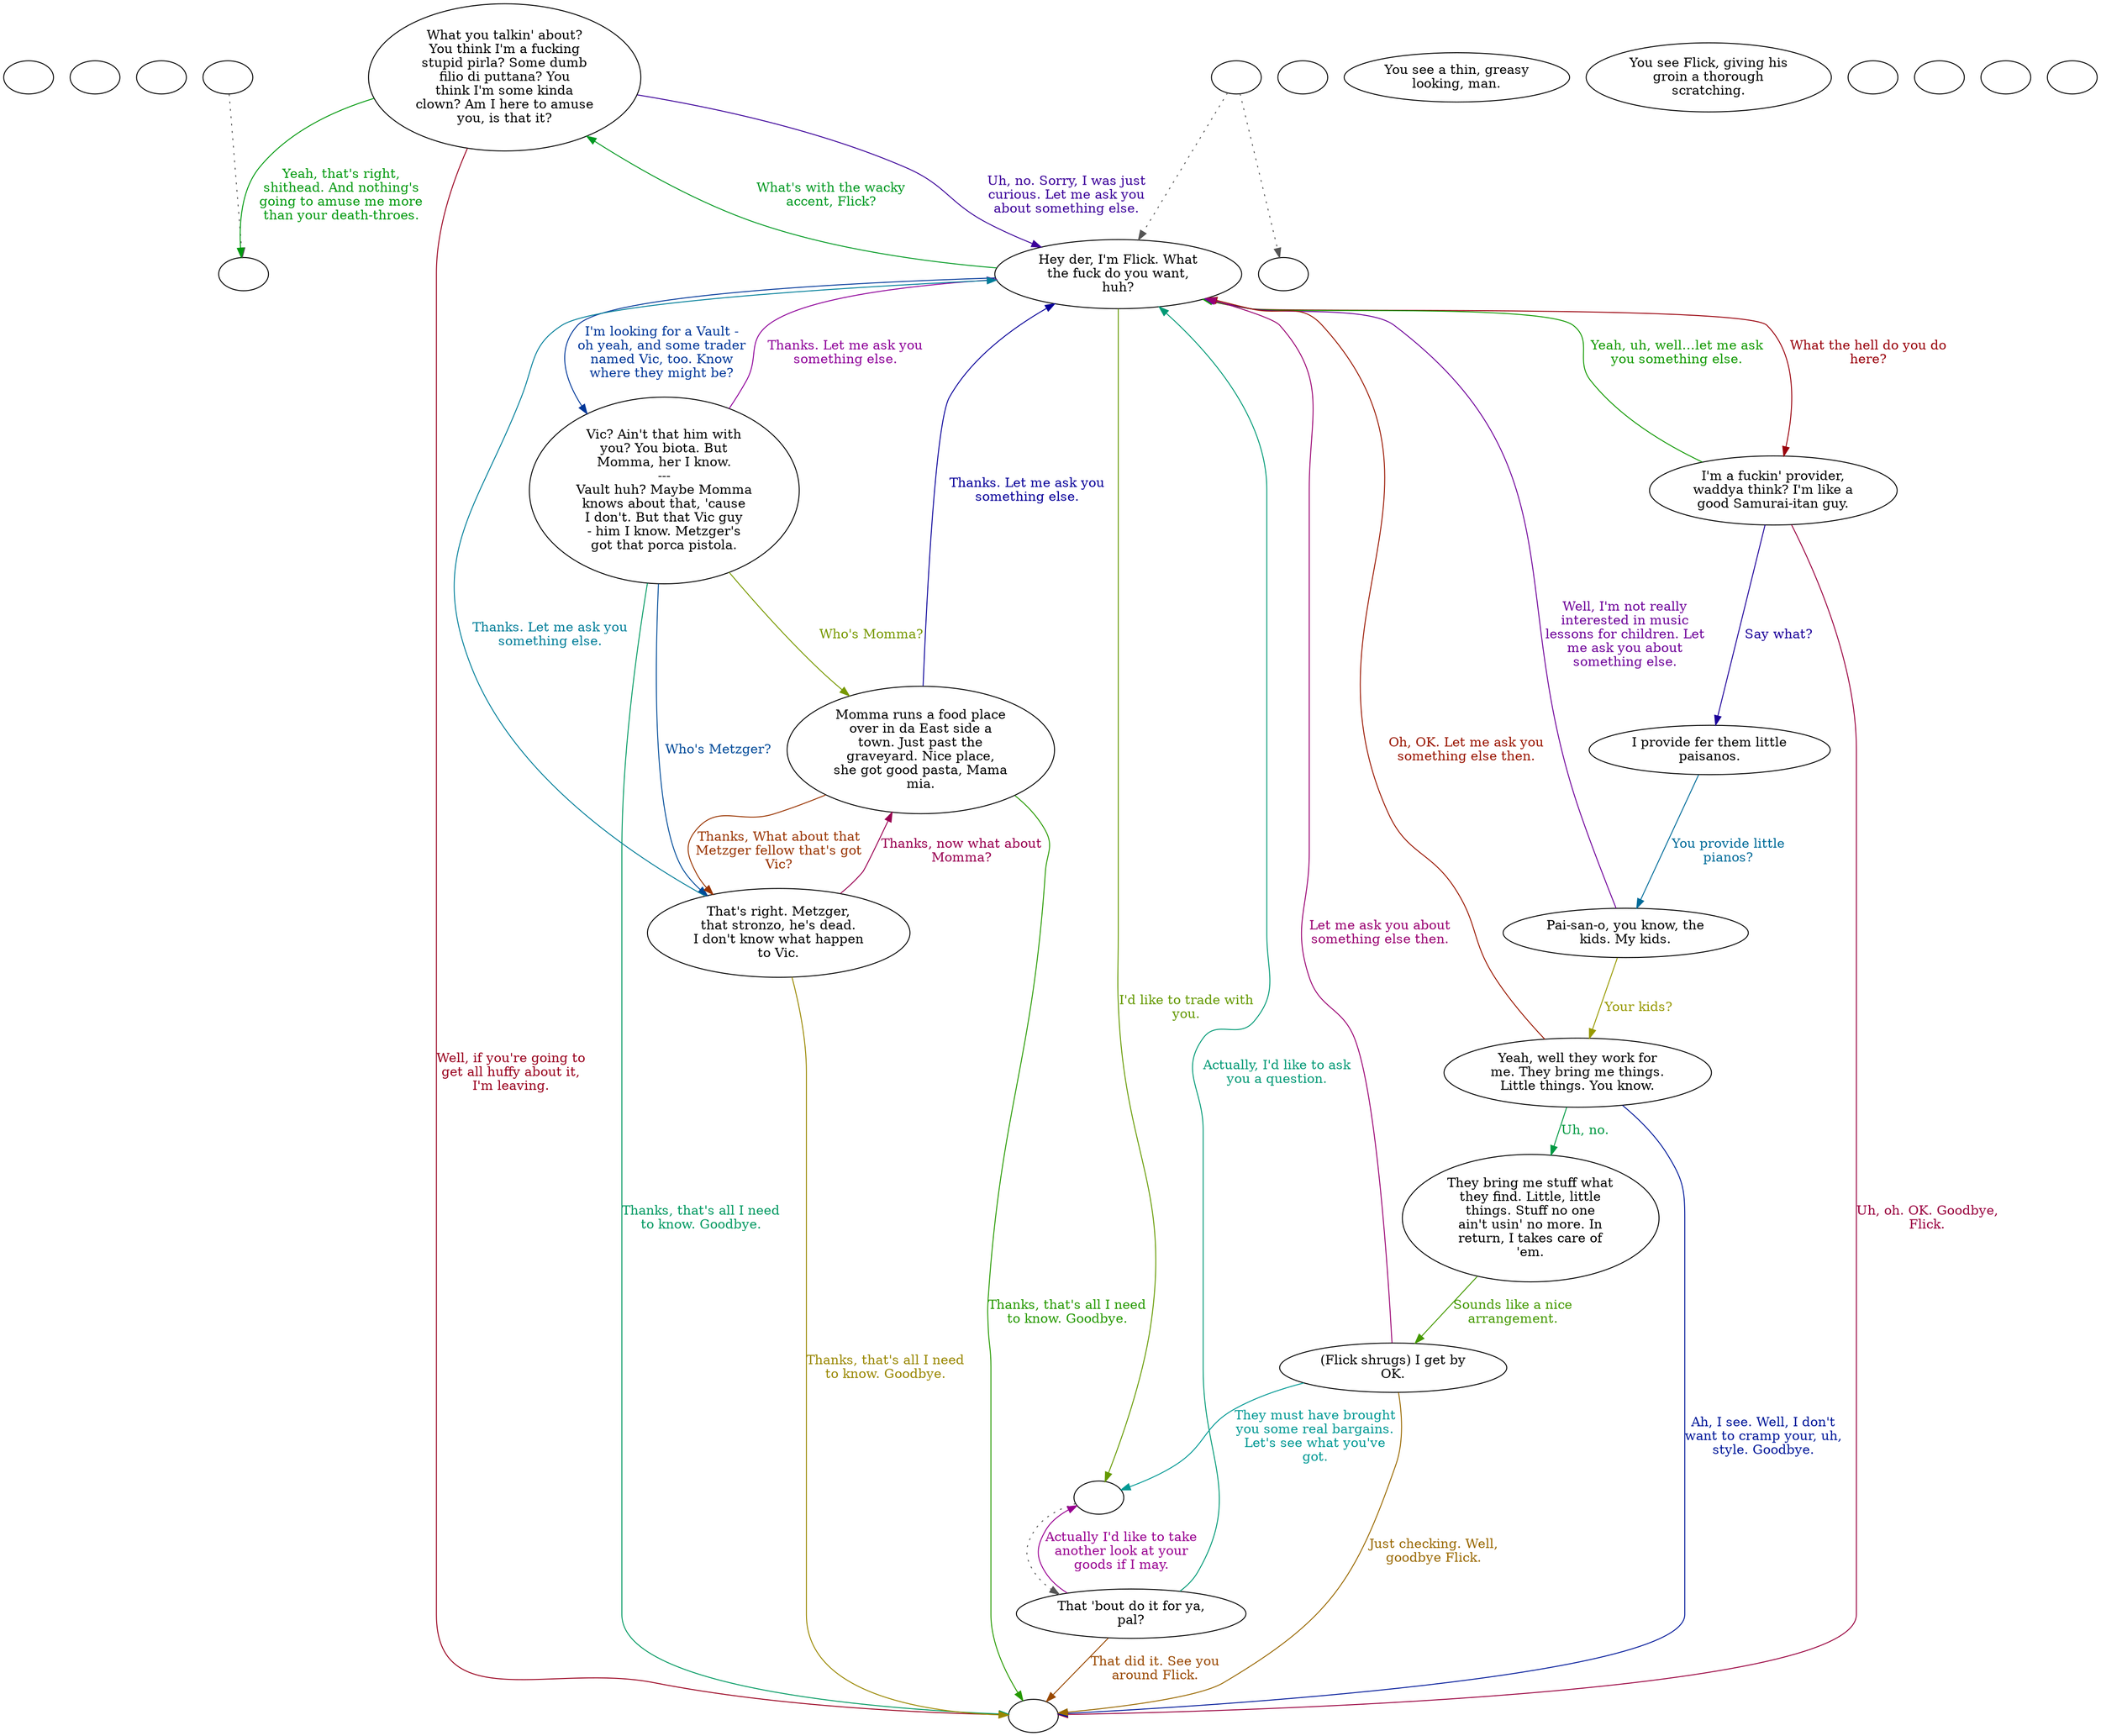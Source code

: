 digraph dcFlick {
  "checkPartyMembersNearDoor" [style=filled       fillcolor="#FFFFFF"       color="#000000"]
  "checkPartyMembersNearDoor" [label=""]
  "start" [style=filled       fillcolor="#FFFFFF"       color="#000000"]
  "start" [label=""]
  "critter_p_proc" [style=filled       fillcolor="#FFFFFF"       color="#000000"]
  "critter_p_proc" [label=""]
  "pickup_p_proc" [style=filled       fillcolor="#FFFFFF"       color="#000000"]
  "pickup_p_proc" -> "Node998" [style=dotted color="#555555"]
  "pickup_p_proc" [label=""]
  "talk_p_proc" [style=filled       fillcolor="#FFFFFF"       color="#000000"]
  "talk_p_proc" -> "Node001" [style=dotted color="#555555"]
  "talk_p_proc" -> "Node002" [style=dotted color="#555555"]
  "talk_p_proc" [label=""]
  "destroy_p_proc" [style=filled       fillcolor="#FFFFFF"       color="#000000"]
  "destroy_p_proc" [label=""]
  "look_at_p_proc" [style=filled       fillcolor="#FFFFFF"       color="#000000"]
  "look_at_p_proc" [label="You see a thin, greasy\nlooking, man."]
  "description_p_proc" [style=filled       fillcolor="#FFFFFF"       color="#000000"]
  "description_p_proc" [label="You see Flick, giving his\ngroin a thorough\nscratching."]
  "use_skill_on_p_proc" [style=filled       fillcolor="#FFFFFF"       color="#000000"]
  "use_skill_on_p_proc" [label=""]
  "damage_p_proc" [style=filled       fillcolor="#FFFFFF"       color="#000000"]
  "damage_p_proc" [label=""]
  "map_enter_p_proc" [style=filled       fillcolor="#FFFFFF"       color="#000000"]
  "map_enter_p_proc" [label=""]
  "timed_event_p_proc" [style=filled       fillcolor="#FFFFFF"       color="#000000"]
  "timed_event_p_proc" [label=""]
  "Node998" [style=filled       fillcolor="#FFFFFF"       color="#000000"]
  "Node998" [label=""]
  "Node999" [style=filled       fillcolor="#FFFFFF"       color="#000000"]
  "Node999" [label=""]
  "Node001" [style=filled       fillcolor="#FFFFFF"       color="#000000"]
  "Node001" [label=""]
  "Node002" [style=filled       fillcolor="#FFFFFF"       color="#000000"]
  "Node002" [label="Hey der, I'm Flick. What\nthe fuck do you want,\nhuh?"]
  "Node002" -> "Node010" [label="What's with the wacky\naccent, Flick?" color="#009922" fontcolor="#009922"]
  "Node002" -> "Node004" [label="What the hell do you do\nhere?" color="#99000B" fontcolor="#99000B"]
  "Node002" -> "Node011" [label="I'm looking for a Vault -\noh yeah, and some trader\nnamed Vic, too. Know\nwhere they might be?" color="#003799" fontcolor="#003799"]
  "Node002" -> "Node990" [label="I'd like to trade with\nyou." color="#649900" fontcolor="#649900"]
  "Node003" [style=filled       fillcolor="#FFFFFF"       color="#000000"]
  "Node003" [label="That 'bout do it for ya,\npal?"]
  "Node003" -> "Node990" [label="Actually I'd like to take\nanother look at your\ngoods if I may." color="#990091" fontcolor="#990091"]
  "Node003" -> "Node002" [label="Actually, I'd like to ask\nyou a question." color="#009975" fontcolor="#009975"]
  "Node003" -> "Node999" [label="That did it. See you\naround Flick." color="#994800" fontcolor="#994800"]
  "Node004" [style=filled       fillcolor="#FFFFFF"       color="#000000"]
  "Node004" [label="I'm a fuckin' provider,\nwaddya think? I'm like a\ngood Samurai-itan guy."]
  "Node004" -> "Node005" [label="Say what?" color="#1B0099" fontcolor="#1B0099"]
  "Node004" -> "Node002" [label="Yeah, uh, well…let me ask\nyou something else." color="#119900" fontcolor="#119900"]
  "Node004" -> "Node999" [label="Uh, oh. OK. Goodbye,\nFlick." color="#99003E" fontcolor="#99003E"]
  "Node005" [style=filled       fillcolor="#FFFFFF"       color="#000000"]
  "Node005" [label="I provide fer them little\npaisanos."]
  "Node005" -> "Node006" [label="You provide little\npianos?" color="#006B99" fontcolor="#006B99"]
  "Node006" [style=filled       fillcolor="#FFFFFF"       color="#000000"]
  "Node006" [label="Pai-san-o, you know, the\nkids. My kids."]
  "Node006" -> "Node007" [label="Your kids?" color="#979900" fontcolor="#979900"]
  "Node006" -> "Node002" [label="Well, I'm not really\ninterested in music\nlessons for children. Let\nme ask you about\nsomething else." color="#6E0099" fontcolor="#6E0099"]
  "Node007" [style=filled       fillcolor="#FFFFFF"       color="#000000"]
  "Node007" [label="Yeah, well they work for\nme. They bring me things.\nLittle things. You know."]
  "Node007" -> "Node008" [label="Uh, no." color="#009942" fontcolor="#009942"]
  "Node007" -> "Node002" [label="Oh, OK. Let me ask you\nsomething else then." color="#991500" fontcolor="#991500"]
  "Node007" -> "Node999" [label="Ah, I see. Well, I don't\nwant to cramp your, uh,\nstyle. Goodbye." color="#001899" fontcolor="#001899"]
  "Node008" [style=filled       fillcolor="#FFFFFF"       color="#000000"]
  "Node008" [label="They bring me stuff what\nthey find. Little, little\nthings. Stuff no one\nain't usin' no more. In\nreturn, I takes care of\n'em."]
  "Node008" -> "Node009" [label="Sounds like a nice\narrangement." color="#449900" fontcolor="#449900"]
  "Node009" [style=filled       fillcolor="#FFFFFF"       color="#000000"]
  "Node009" [label="(Flick shrugs) I get by\nOK."]
  "Node009" -> "Node002" [label="Let me ask you about\nsomething else then." color="#990071" fontcolor="#990071"]
  "Node009" -> "Node990" [label="They must have brought\nyou some real bargains.\nLet's see what you've\ngot." color="#009994" fontcolor="#009994"]
  "Node009" -> "Node999" [label="Just checking. Well,\ngoodbye Flick." color="#996800" fontcolor="#996800"]
  "Node010" [style=filled       fillcolor="#FFFFFF"       color="#000000"]
  "Node010" [label="What you talkin' about?\nYou think I'm a fucking\nstupid pirla? Some dumb\nfilio di puttana? You\nthink I'm some kinda\nclown? Am I here to amuse\nyou, is that it?"]
  "Node010" -> "Node002" [label="Uh, no. Sorry, I was just\ncurious. Let me ask you\nabout something else." color="#3B0099" fontcolor="#3B0099"]
  "Node010" -> "Node998" [label="Yeah, that's right,\nshithead. And nothing's\ngoing to amuse me more\nthan your death-throes." color="#00990E" fontcolor="#00990E"]
  "Node010" -> "Node999" [label="Well, if you're going to\nget all huffy about it,\nI'm leaving." color="#99001E" fontcolor="#99001E"]
  "Node011" [style=filled       fillcolor="#FFFFFF"       color="#000000"]
  "Node011" [label="Vic? Ain't that him with\nyou? You biota. But\nMomma, her I know.\n---\nVault huh? Maybe Momma\nknows about that, 'cause\nI don't. But that Vic guy\n- him I know. Metzger's\ngot that porca pistola."]
  "Node011" -> "Node013" [label="Who's Metzger?" color="#004B99" fontcolor="#004B99"]
  "Node011" -> "Node012" [label="Who's Momma?" color="#789900" fontcolor="#789900"]
  "Node011" -> "Node002" [label="Thanks. Let me ask you\nsomething else." color="#8E0099" fontcolor="#8E0099"]
  "Node011" -> "Node999" [label="Thanks, that's all I need\nto know. Goodbye." color="#009961" fontcolor="#009961"]
  "Node012" [style=filled       fillcolor="#FFFFFF"       color="#000000"]
  "Node012" [label="Momma runs a food place\nover in da East side a\ntown. Just past the\ngraveyard. Nice place,\nshe got good pasta, Mama\nmia."]
  "Node012" -> "Node013" [label="Thanks, What about that\nMetzger fellow that's got\nVic?" color="#993400" fontcolor="#993400"]
  "Node012" -> "Node002" [label="Thanks. Let me ask you\nsomething else." color="#080099" fontcolor="#080099"]
  "Node012" -> "Node999" [label="Thanks, that's all I need\nto know. Goodbye." color="#259900" fontcolor="#259900"]
  "Node013" [style=filled       fillcolor="#FFFFFF"       color="#000000"]
  "Node013" [label="That's right. Metzger,\nthat stronzo, he's dead.\nI don't know what happen\nto Vic."]
  "Node013" -> "Node012" [label="Thanks, now what about\nMomma?" color="#990051" fontcolor="#990051"]
  "Node013" -> "Node002" [label="Thanks. Let me ask you\nsomething else." color="#007E99" fontcolor="#007E99"]
  "Node013" -> "Node999" [label="Thanks, that's all I need\nto know. Goodbye." color="#998700" fontcolor="#998700"]
  "Node990" [style=filled       fillcolor="#FFFFFF"       color="#000000"]
  "Node990" -> "Node003" [style=dotted color="#555555"]
  "Node990" [label=""]
}